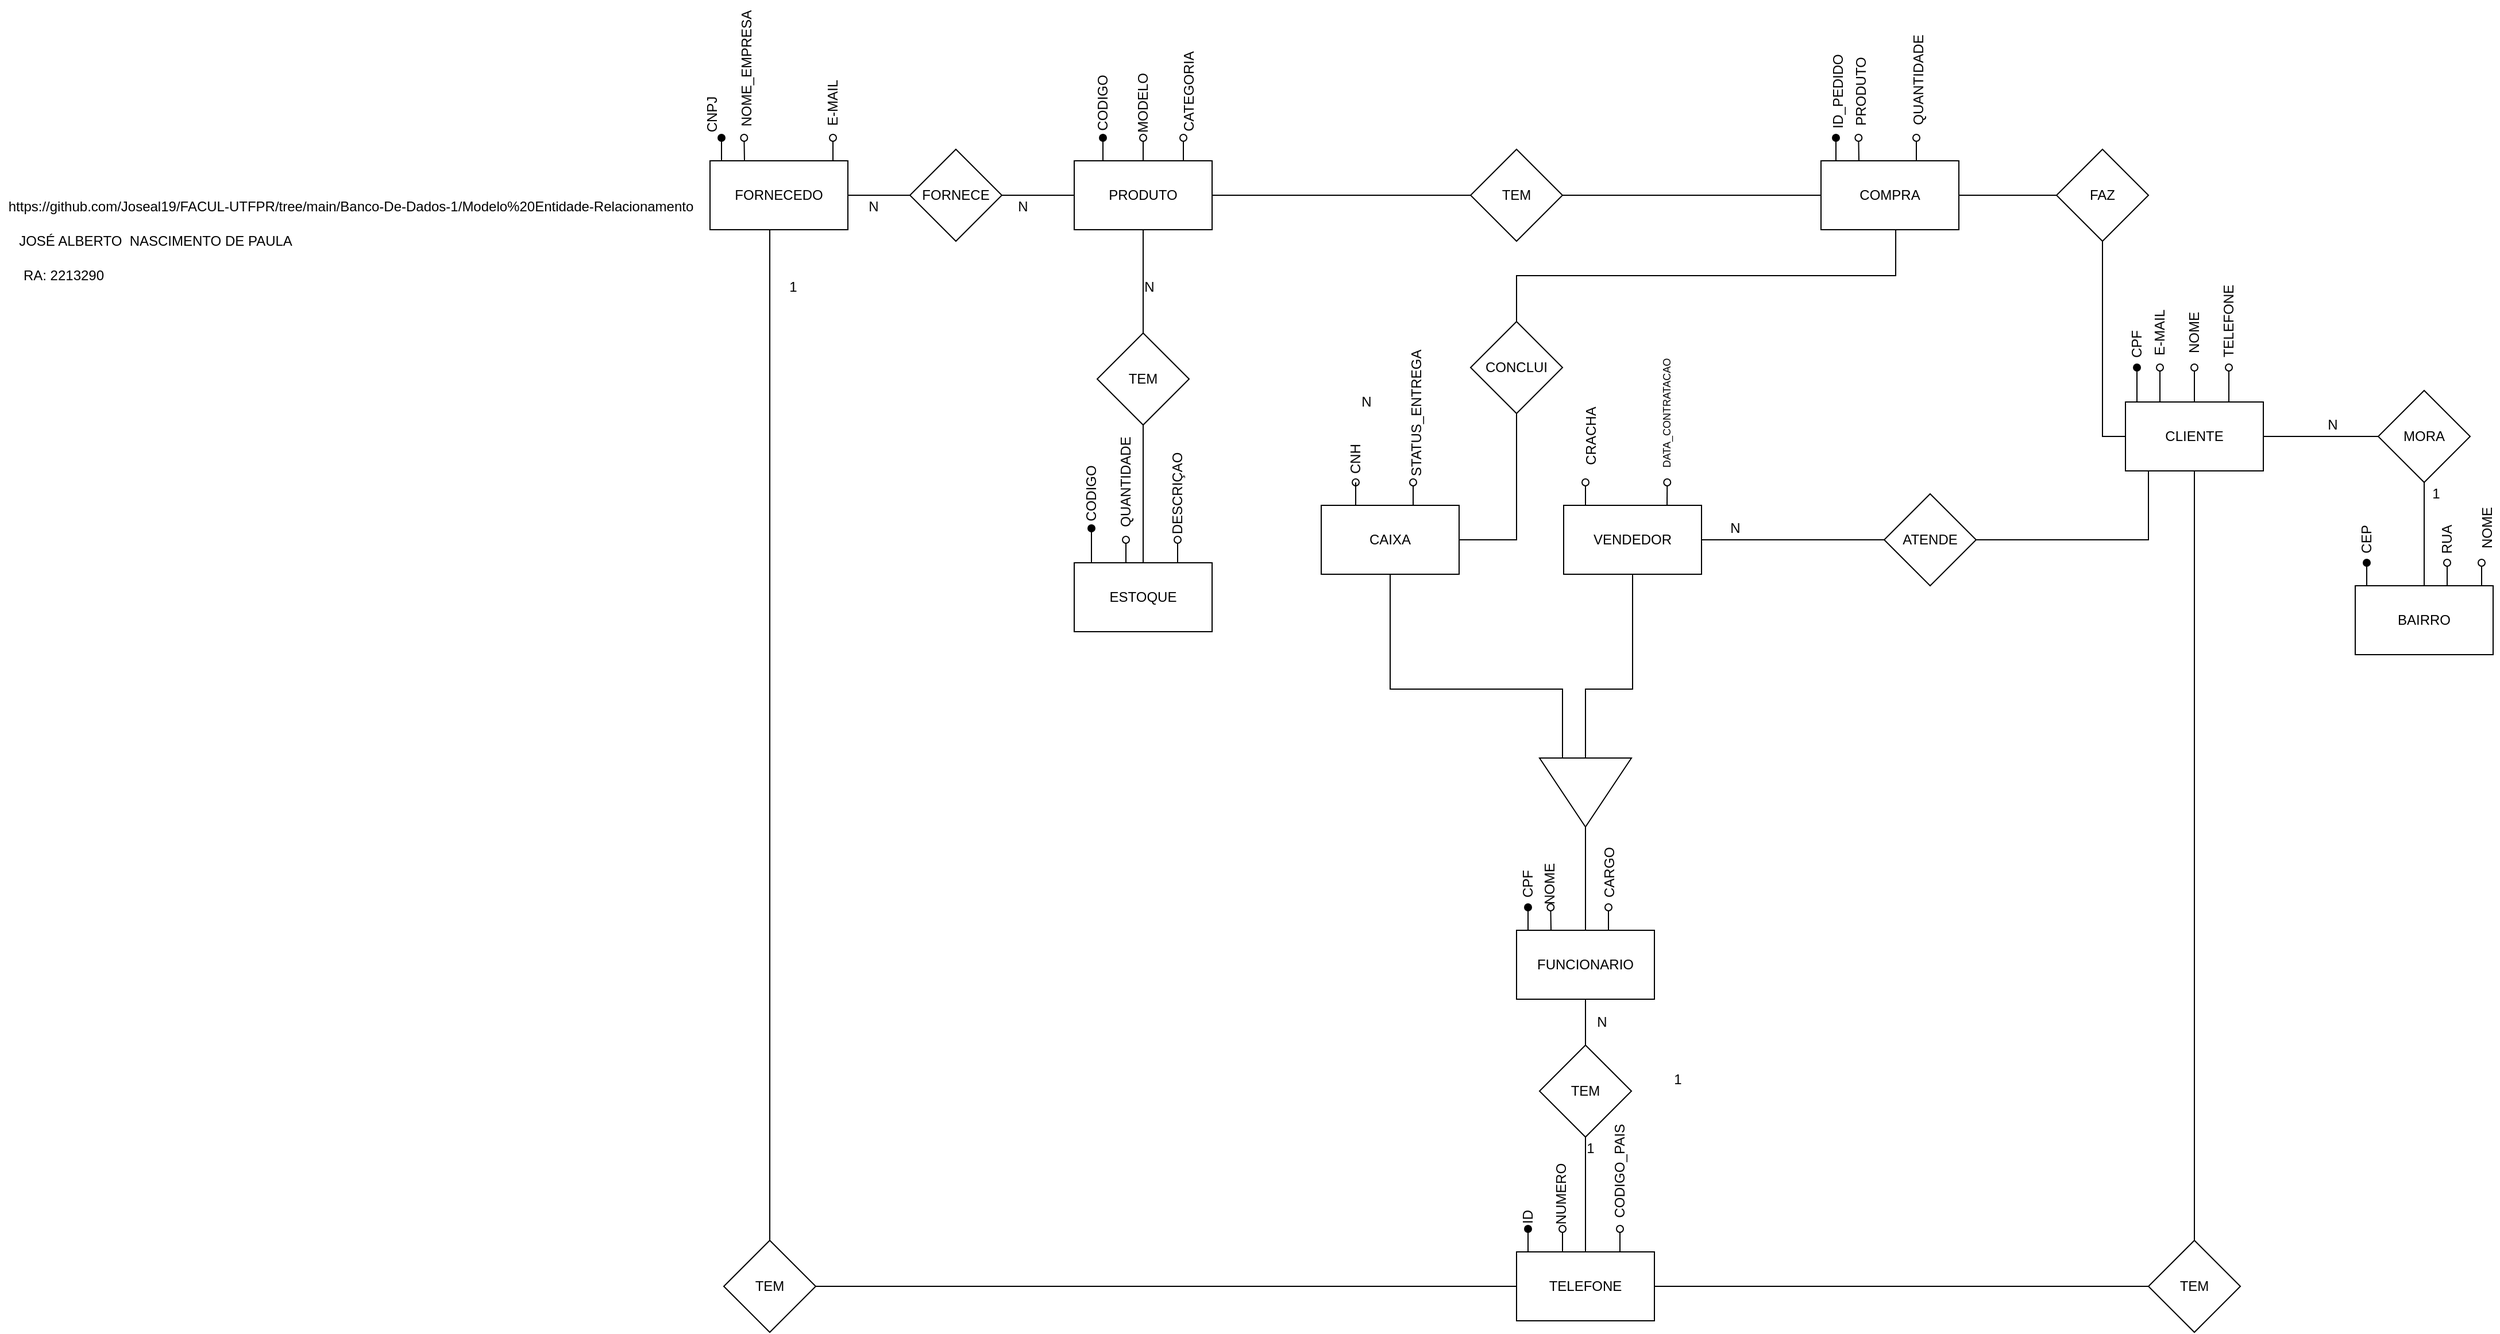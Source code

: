<mxfile version="17.4.3" type="github">
  <diagram id="Hc7lsqqkSUxHhg8s1E7W" name="Page-1">
    <mxGraphModel dx="1965" dy="1801" grid="1" gridSize="10" guides="1" tooltips="1" connect="1" arrows="1" fold="1" page="1" pageScale="1" pageWidth="827" pageHeight="1169" math="0" shadow="0">
      <root>
        <mxCell id="0" />
        <mxCell id="1" parent="0" />
        <mxCell id="PIWaCqFdl9PoiGD2TJqh-59" style="edgeStyle=orthogonalEdgeStyle;rounded=0;orthogonalLoop=1;jettySize=auto;html=1;exitX=0.25;exitY=0;exitDx=0;exitDy=0;endArrow=oval;endFill=1;" parent="1" source="PIWaCqFdl9PoiGD2TJqh-56" edge="1">
          <mxGeometry relative="1" as="geometry">
            <mxPoint x="1270" y="300" as="targetPoint" />
          </mxGeometry>
        </mxCell>
        <mxCell id="PIWaCqFdl9PoiGD2TJqh-61" style="edgeStyle=orthogonalEdgeStyle;rounded=0;orthogonalLoop=1;jettySize=auto;html=1;exitX=0.25;exitY=0;exitDx=0;exitDy=0;endArrow=oval;endFill=0;" parent="1" source="PIWaCqFdl9PoiGD2TJqh-56" edge="1">
          <mxGeometry relative="1" as="geometry">
            <mxPoint x="1290" y="300" as="targetPoint" />
          </mxGeometry>
        </mxCell>
        <mxCell id="PIWaCqFdl9PoiGD2TJqh-63" style="edgeStyle=orthogonalEdgeStyle;rounded=0;orthogonalLoop=1;jettySize=auto;html=1;exitX=0.5;exitY=0;exitDx=0;exitDy=0;endArrow=oval;endFill=0;" parent="1" source="PIWaCqFdl9PoiGD2TJqh-56" edge="1">
          <mxGeometry relative="1" as="geometry">
            <mxPoint x="1320" y="300" as="targetPoint" />
          </mxGeometry>
        </mxCell>
        <mxCell id="PIWaCqFdl9PoiGD2TJqh-65" style="edgeStyle=orthogonalEdgeStyle;rounded=0;orthogonalLoop=1;jettySize=auto;html=1;exitX=0.75;exitY=0;exitDx=0;exitDy=0;endArrow=oval;endFill=0;" parent="1" source="PIWaCqFdl9PoiGD2TJqh-56" edge="1">
          <mxGeometry relative="1" as="geometry">
            <mxPoint x="1350" y="300" as="targetPoint" />
          </mxGeometry>
        </mxCell>
        <mxCell id="PIWaCqFdl9PoiGD2TJqh-68" value="" style="edgeStyle=orthogonalEdgeStyle;rounded=0;orthogonalLoop=1;jettySize=auto;html=1;endArrow=none;endFill=0;" parent="1" source="PIWaCqFdl9PoiGD2TJqh-56" target="PIWaCqFdl9PoiGD2TJqh-67" edge="1">
          <mxGeometry relative="1" as="geometry" />
        </mxCell>
        <mxCell id="OBphBxY2XZtndYQNY2jK-30" value="" style="edgeStyle=orthogonalEdgeStyle;rounded=0;orthogonalLoop=1;jettySize=auto;html=1;endArrow=none;endFill=0;" edge="1" parent="1" source="PIWaCqFdl9PoiGD2TJqh-56" target="OBphBxY2XZtndYQNY2jK-29">
          <mxGeometry relative="1" as="geometry">
            <Array as="points">
              <mxPoint x="1240" y="360" />
            </Array>
          </mxGeometry>
        </mxCell>
        <mxCell id="PIWaCqFdl9PoiGD2TJqh-56" value="CLIENTE" style="whiteSpace=wrap;html=1;rounded=0;" parent="1" vertex="1">
          <mxGeometry x="1260" y="330" width="120" height="60" as="geometry" />
        </mxCell>
        <mxCell id="PIWaCqFdl9PoiGD2TJqh-60" value="CPF" style="text;html=1;align=center;verticalAlign=middle;resizable=0;points=[];autosize=1;strokeColor=none;fillColor=none;rotation=-90;" parent="1" vertex="1">
          <mxGeometry x="1250" y="270" width="40" height="20" as="geometry" />
        </mxCell>
        <mxCell id="PIWaCqFdl9PoiGD2TJqh-62" value="E-MAIL" style="text;html=1;align=center;verticalAlign=middle;resizable=0;points=[];autosize=1;strokeColor=none;fillColor=none;rotation=-90;" parent="1" vertex="1">
          <mxGeometry x="1260" y="260" width="60" height="20" as="geometry" />
        </mxCell>
        <mxCell id="PIWaCqFdl9PoiGD2TJqh-64" value="NOME" style="text;html=1;align=center;verticalAlign=middle;resizable=0;points=[];autosize=1;strokeColor=none;fillColor=none;rotation=-90;" parent="1" vertex="1">
          <mxGeometry x="1295" y="260" width="50" height="20" as="geometry" />
        </mxCell>
        <mxCell id="PIWaCqFdl9PoiGD2TJqh-66" value="TELEFONE" style="text;html=1;align=center;verticalAlign=middle;resizable=0;points=[];autosize=1;strokeColor=none;fillColor=none;rotation=-90;" parent="1" vertex="1">
          <mxGeometry x="1310" y="250" width="80" height="20" as="geometry" />
        </mxCell>
        <mxCell id="PIWaCqFdl9PoiGD2TJqh-70" value="" style="edgeStyle=orthogonalEdgeStyle;rounded=0;orthogonalLoop=1;jettySize=auto;html=1;endArrow=none;endFill=0;" parent="1" source="PIWaCqFdl9PoiGD2TJqh-67" target="PIWaCqFdl9PoiGD2TJqh-69" edge="1">
          <mxGeometry relative="1" as="geometry" />
        </mxCell>
        <mxCell id="PIWaCqFdl9PoiGD2TJqh-67" value="MORA" style="rhombus;whiteSpace=wrap;html=1;rounded=0;" parent="1" vertex="1">
          <mxGeometry x="1480" y="320" width="80" height="80" as="geometry" />
        </mxCell>
        <mxCell id="PIWaCqFdl9PoiGD2TJqh-71" style="edgeStyle=orthogonalEdgeStyle;rounded=0;orthogonalLoop=1;jettySize=auto;html=1;exitX=0.25;exitY=0;exitDx=0;exitDy=0;endArrow=oval;endFill=1;" parent="1" source="PIWaCqFdl9PoiGD2TJqh-69" edge="1">
          <mxGeometry relative="1" as="geometry">
            <mxPoint x="1470" y="470" as="targetPoint" />
          </mxGeometry>
        </mxCell>
        <mxCell id="PIWaCqFdl9PoiGD2TJqh-73" style="edgeStyle=orthogonalEdgeStyle;rounded=0;orthogonalLoop=1;jettySize=auto;html=1;exitX=0.75;exitY=0;exitDx=0;exitDy=0;endArrow=oval;endFill=0;" parent="1" source="PIWaCqFdl9PoiGD2TJqh-69" edge="1">
          <mxGeometry relative="1" as="geometry">
            <mxPoint x="1540" y="470" as="targetPoint" />
          </mxGeometry>
        </mxCell>
        <mxCell id="PIWaCqFdl9PoiGD2TJqh-76" style="edgeStyle=orthogonalEdgeStyle;rounded=0;orthogonalLoop=1;jettySize=auto;html=1;exitX=0.75;exitY=0;exitDx=0;exitDy=0;endArrow=oval;endFill=0;" parent="1" source="PIWaCqFdl9PoiGD2TJqh-69" edge="1">
          <mxGeometry relative="1" as="geometry">
            <mxPoint x="1570" y="470" as="targetPoint" />
          </mxGeometry>
        </mxCell>
        <mxCell id="PIWaCqFdl9PoiGD2TJqh-69" value="BAIRRO" style="whiteSpace=wrap;html=1;rounded=0;" parent="1" vertex="1">
          <mxGeometry x="1460" y="490" width="120" height="60" as="geometry" />
        </mxCell>
        <mxCell id="PIWaCqFdl9PoiGD2TJqh-72" value="CEP" style="text;html=1;align=center;verticalAlign=middle;resizable=0;points=[];autosize=1;strokeColor=none;fillColor=none;rotation=-90;" parent="1" vertex="1">
          <mxGeometry x="1450" y="440" width="40" height="20" as="geometry" />
        </mxCell>
        <mxCell id="PIWaCqFdl9PoiGD2TJqh-75" value="RUA" style="text;html=1;align=center;verticalAlign=middle;resizable=0;points=[];autosize=1;strokeColor=none;fillColor=none;rotation=-90;" parent="1" vertex="1">
          <mxGeometry x="1520" y="440" width="40" height="20" as="geometry" />
        </mxCell>
        <mxCell id="PIWaCqFdl9PoiGD2TJqh-78" value="NOME" style="text;html=1;align=center;verticalAlign=middle;resizable=0;points=[];autosize=1;strokeColor=none;fillColor=none;rotation=-90;" parent="1" vertex="1">
          <mxGeometry x="1550" y="430" width="50" height="20" as="geometry" />
        </mxCell>
        <mxCell id="PIWaCqFdl9PoiGD2TJqh-79" value="N" style="text;html=1;align=center;verticalAlign=middle;resizable=0;points=[];autosize=1;strokeColor=none;fillColor=none;" parent="1" vertex="1">
          <mxGeometry x="1430" y="340" width="20" height="20" as="geometry" />
        </mxCell>
        <mxCell id="PIWaCqFdl9PoiGD2TJqh-80" value="1" style="text;html=1;align=center;verticalAlign=middle;resizable=0;points=[];autosize=1;strokeColor=none;fillColor=none;" parent="1" vertex="1">
          <mxGeometry x="1520" y="400" width="20" height="20" as="geometry" />
        </mxCell>
        <mxCell id="OBphBxY2XZtndYQNY2jK-12" style="edgeStyle=orthogonalEdgeStyle;rounded=0;orthogonalLoop=1;jettySize=auto;html=1;endArrow=none;endFill=0;" edge="1" parent="1" source="PIWaCqFdl9PoiGD2TJqh-97" target="PIWaCqFdl9PoiGD2TJqh-113">
          <mxGeometry relative="1" as="geometry">
            <Array as="points">
              <mxPoint x="831" y="580" />
              <mxPoint x="790" y="580" />
            </Array>
          </mxGeometry>
        </mxCell>
        <mxCell id="OBphBxY2XZtndYQNY2jK-41" value="" style="edgeStyle=orthogonalEdgeStyle;rounded=0;orthogonalLoop=1;jettySize=auto;html=1;endArrow=none;endFill=0;" edge="1" parent="1" source="PIWaCqFdl9PoiGD2TJqh-97" target="OBphBxY2XZtndYQNY2jK-40">
          <mxGeometry relative="1" as="geometry">
            <Array as="points">
              <mxPoint x="1055" y="455" />
            </Array>
          </mxGeometry>
        </mxCell>
        <mxCell id="OBphBxY2XZtndYQNY2jK-43" style="edgeStyle=orthogonalEdgeStyle;rounded=0;orthogonalLoop=1;jettySize=auto;html=1;exitX=0.75;exitY=0;exitDx=0;exitDy=0;endArrow=oval;endFill=0;" edge="1" parent="1" source="PIWaCqFdl9PoiGD2TJqh-97">
          <mxGeometry relative="1" as="geometry">
            <mxPoint x="861.143" y="400" as="targetPoint" />
          </mxGeometry>
        </mxCell>
        <mxCell id="OBphBxY2XZtndYQNY2jK-108" style="edgeStyle=orthogonalEdgeStyle;rounded=0;orthogonalLoop=1;jettySize=auto;html=1;exitX=0.25;exitY=0;exitDx=0;exitDy=0;fontSize=9;endArrow=oval;endFill=0;" edge="1" parent="1" source="PIWaCqFdl9PoiGD2TJqh-97">
          <mxGeometry relative="1" as="geometry">
            <mxPoint x="790" y="400" as="targetPoint" />
          </mxGeometry>
        </mxCell>
        <mxCell id="PIWaCqFdl9PoiGD2TJqh-97" value="VENDEDOR" style="whiteSpace=wrap;html=1;rounded=0;" parent="1" vertex="1">
          <mxGeometry x="771" y="420" width="120" height="60" as="geometry" />
        </mxCell>
        <mxCell id="PIWaCqFdl9PoiGD2TJqh-106" style="edgeStyle=orthogonalEdgeStyle;rounded=0;orthogonalLoop=1;jettySize=auto;html=1;exitX=0.75;exitY=0;exitDx=0;exitDy=0;endArrow=oval;endFill=0;" parent="1" source="PIWaCqFdl9PoiGD2TJqh-107" edge="1">
          <mxGeometry relative="1" as="geometry">
            <mxPoint x="640" y="400" as="targetPoint" />
          </mxGeometry>
        </mxCell>
        <mxCell id="PIWaCqFdl9PoiGD2TJqh-111" style="edgeStyle=orthogonalEdgeStyle;rounded=0;orthogonalLoop=1;jettySize=auto;html=1;exitX=0.25;exitY=0;exitDx=0;exitDy=0;endArrow=oval;endFill=0;" parent="1" source="PIWaCqFdl9PoiGD2TJqh-107" edge="1">
          <mxGeometry relative="1" as="geometry">
            <mxPoint x="590" y="400" as="targetPoint" />
          </mxGeometry>
        </mxCell>
        <mxCell id="OBphBxY2XZtndYQNY2jK-147" style="edgeStyle=orthogonalEdgeStyle;rounded=0;orthogonalLoop=1;jettySize=auto;html=1;fontSize=12;endArrow=none;endFill=0;entryX=0;entryY=0.75;entryDx=0;entryDy=0;" edge="1" parent="1" source="PIWaCqFdl9PoiGD2TJqh-107" target="PIWaCqFdl9PoiGD2TJqh-113">
          <mxGeometry relative="1" as="geometry">
            <mxPoint x="770" y="630.0" as="targetPoint" />
            <Array as="points">
              <mxPoint x="620" y="580" />
              <mxPoint x="770" y="580" />
            </Array>
          </mxGeometry>
        </mxCell>
        <mxCell id="OBphBxY2XZtndYQNY2jK-148" style="edgeStyle=orthogonalEdgeStyle;rounded=0;orthogonalLoop=1;jettySize=auto;html=1;fontSize=12;endArrow=none;endFill=0;" edge="1" parent="1" source="PIWaCqFdl9PoiGD2TJqh-107" target="OBphBxY2XZtndYQNY2jK-149">
          <mxGeometry relative="1" as="geometry">
            <mxPoint x="730" y="300" as="targetPoint" />
          </mxGeometry>
        </mxCell>
        <mxCell id="PIWaCqFdl9PoiGD2TJqh-107" value="CAIXA" style="whiteSpace=wrap;html=1;rounded=0;" parent="1" vertex="1">
          <mxGeometry x="560" y="420" width="120" height="60" as="geometry" />
        </mxCell>
        <mxCell id="OBphBxY2XZtndYQNY2jK-9" value="" style="edgeStyle=orthogonalEdgeStyle;rounded=0;orthogonalLoop=1;jettySize=auto;html=1;endArrow=none;endFill=0;" edge="1" parent="1" source="PIWaCqFdl9PoiGD2TJqh-112" target="PIWaCqFdl9PoiGD2TJqh-107">
          <mxGeometry relative="1" as="geometry" />
        </mxCell>
        <mxCell id="PIWaCqFdl9PoiGD2TJqh-112" value="CNH" style="text;html=1;align=center;verticalAlign=middle;resizable=0;points=[];autosize=1;strokeColor=none;fillColor=none;rotation=-90;" parent="1" vertex="1">
          <mxGeometry x="570" y="370" width="40" height="20" as="geometry" />
        </mxCell>
        <mxCell id="PIWaCqFdl9PoiGD2TJqh-120" value="" style="edgeStyle=orthogonalEdgeStyle;rounded=0;orthogonalLoop=1;jettySize=auto;html=1;endArrow=none;endFill=0;" parent="1" source="PIWaCqFdl9PoiGD2TJqh-113" target="PIWaCqFdl9PoiGD2TJqh-119" edge="1">
          <mxGeometry relative="1" as="geometry" />
        </mxCell>
        <mxCell id="PIWaCqFdl9PoiGD2TJqh-113" value="" style="triangle;whiteSpace=wrap;html=1;rotation=90;" parent="1" vertex="1">
          <mxGeometry x="760" y="630" width="60" height="80" as="geometry" />
        </mxCell>
        <mxCell id="PIWaCqFdl9PoiGD2TJqh-121" style="edgeStyle=orthogonalEdgeStyle;rounded=0;orthogonalLoop=1;jettySize=auto;html=1;exitX=0.25;exitY=0;exitDx=0;exitDy=0;endArrow=oval;endFill=1;" parent="1" source="PIWaCqFdl9PoiGD2TJqh-119" edge="1">
          <mxGeometry relative="1" as="geometry">
            <mxPoint x="740" y="770" as="targetPoint" />
          </mxGeometry>
        </mxCell>
        <mxCell id="PIWaCqFdl9PoiGD2TJqh-123" style="edgeStyle=orthogonalEdgeStyle;rounded=0;orthogonalLoop=1;jettySize=auto;html=1;exitX=0.25;exitY=0;exitDx=0;exitDy=0;endArrow=oval;endFill=0;" parent="1" source="PIWaCqFdl9PoiGD2TJqh-119" edge="1">
          <mxGeometry relative="1" as="geometry">
            <mxPoint x="759.667" y="770" as="targetPoint" />
          </mxGeometry>
        </mxCell>
        <mxCell id="PIWaCqFdl9PoiGD2TJqh-125" style="edgeStyle=orthogonalEdgeStyle;rounded=0;orthogonalLoop=1;jettySize=auto;html=1;exitX=0.75;exitY=0;exitDx=0;exitDy=0;endArrow=oval;endFill=0;" parent="1" source="PIWaCqFdl9PoiGD2TJqh-119" edge="1">
          <mxGeometry relative="1" as="geometry">
            <mxPoint x="810" y="770" as="targetPoint" />
          </mxGeometry>
        </mxCell>
        <mxCell id="PIWaCqFdl9PoiGD2TJqh-119" value="FUNCIONARIO" style="whiteSpace=wrap;html=1;" parent="1" vertex="1">
          <mxGeometry x="730" y="790" width="120" height="60" as="geometry" />
        </mxCell>
        <mxCell id="PIWaCqFdl9PoiGD2TJqh-122" value="CPF" style="text;html=1;align=center;verticalAlign=middle;resizable=0;points=[];autosize=1;strokeColor=none;fillColor=none;rotation=-90;" parent="1" vertex="1">
          <mxGeometry x="720" y="740" width="40" height="20" as="geometry" />
        </mxCell>
        <mxCell id="PIWaCqFdl9PoiGD2TJqh-124" value="NOME" style="text;html=1;align=center;verticalAlign=middle;resizable=0;points=[];autosize=1;strokeColor=none;fillColor=none;rotation=-90;" parent="1" vertex="1">
          <mxGeometry x="734" y="740" width="50" height="20" as="geometry" />
        </mxCell>
        <mxCell id="OBphBxY2XZtndYQNY2jK-33" value="" style="edgeStyle=orthogonalEdgeStyle;rounded=0;orthogonalLoop=1;jettySize=auto;html=1;endArrow=none;endFill=0;" edge="1" parent="1" source="PIWaCqFdl9PoiGD2TJqh-174" target="OBphBxY2XZtndYQNY2jK-32">
          <mxGeometry relative="1" as="geometry" />
        </mxCell>
        <mxCell id="PIWaCqFdl9PoiGD2TJqh-174" value="COMPRA" style="whiteSpace=wrap;html=1;" parent="1" vertex="1">
          <mxGeometry x="995" y="120" width="120" height="60" as="geometry" />
        </mxCell>
        <mxCell id="PIWaCqFdl9PoiGD2TJqh-176" style="edgeStyle=orthogonalEdgeStyle;rounded=0;orthogonalLoop=1;jettySize=auto;html=1;exitX=0.25;exitY=0;exitDx=0;exitDy=0;endArrow=oval;endFill=1;" parent="1" edge="1">
          <mxGeometry relative="1" as="geometry">
            <mxPoint x="1008" y="100" as="targetPoint" />
            <mxPoint x="1028" y="120" as="sourcePoint" />
          </mxGeometry>
        </mxCell>
        <mxCell id="PIWaCqFdl9PoiGD2TJqh-177" style="edgeStyle=orthogonalEdgeStyle;rounded=0;orthogonalLoop=1;jettySize=auto;html=1;exitX=0.25;exitY=0;exitDx=0;exitDy=0;endArrow=oval;endFill=0;" parent="1" edge="1">
          <mxGeometry relative="1" as="geometry">
            <mxPoint x="1027.667" y="100" as="targetPoint" />
            <mxPoint x="1028" y="120" as="sourcePoint" />
          </mxGeometry>
        </mxCell>
        <mxCell id="PIWaCqFdl9PoiGD2TJqh-178" style="edgeStyle=orthogonalEdgeStyle;rounded=0;orthogonalLoop=1;jettySize=auto;html=1;exitX=0.75;exitY=0;exitDx=0;exitDy=0;endArrow=oval;endFill=0;" parent="1" edge="1">
          <mxGeometry relative="1" as="geometry">
            <mxPoint x="1078.0" y="100" as="targetPoint" />
            <mxPoint x="1088.0" y="120" as="sourcePoint" />
          </mxGeometry>
        </mxCell>
        <mxCell id="PIWaCqFdl9PoiGD2TJqh-179" value="ID_PEDIDO" style="text;html=1;align=center;verticalAlign=middle;resizable=0;points=[];autosize=1;strokeColor=none;fillColor=none;rotation=-90;" parent="1" vertex="1">
          <mxGeometry x="970" y="50" width="80" height="20" as="geometry" />
        </mxCell>
        <mxCell id="PIWaCqFdl9PoiGD2TJqh-180" value="PRODUTO&lt;br&gt;" style="text;html=1;align=center;verticalAlign=middle;resizable=0;points=[];autosize=1;strokeColor=none;fillColor=none;rotation=-90;" parent="1" vertex="1">
          <mxGeometry x="990" y="50" width="80" height="20" as="geometry" />
        </mxCell>
        <mxCell id="PIWaCqFdl9PoiGD2TJqh-181" value="QUANTIDADE&lt;br&gt;" style="text;html=1;align=center;verticalAlign=middle;resizable=0;points=[];autosize=1;strokeColor=none;fillColor=none;rotation=-90;" parent="1" vertex="1">
          <mxGeometry x="1035" y="40" width="90" height="20" as="geometry" />
        </mxCell>
        <mxCell id="PIWaCqFdl9PoiGD2TJqh-198" style="edgeStyle=orthogonalEdgeStyle;rounded=0;orthogonalLoop=1;jettySize=auto;html=1;exitX=0.75;exitY=0;exitDx=0;exitDy=0;endArrow=oval;endFill=0;" parent="1" source="PIWaCqFdl9PoiGD2TJqh-191" edge="1">
          <mxGeometry relative="1" as="geometry">
            <mxPoint x="135" y="100" as="targetPoint" />
          </mxGeometry>
        </mxCell>
        <mxCell id="OBphBxY2XZtndYQNY2jK-27" value="" style="edgeStyle=orthogonalEdgeStyle;rounded=0;orthogonalLoop=1;jettySize=auto;html=1;endArrow=none;endFill=0;" edge="1" parent="1" source="PIWaCqFdl9PoiGD2TJqh-191" target="OBphBxY2XZtndYQNY2jK-26">
          <mxGeometry relative="1" as="geometry" />
        </mxCell>
        <mxCell id="PIWaCqFdl9PoiGD2TJqh-191" value="FORNECEDO" style="whiteSpace=wrap;html=1;" parent="1" vertex="1">
          <mxGeometry x="28" y="120" width="120" height="60" as="geometry" />
        </mxCell>
        <mxCell id="PIWaCqFdl9PoiGD2TJqh-192" style="edgeStyle=orthogonalEdgeStyle;rounded=0;orthogonalLoop=1;jettySize=auto;html=1;exitX=0.25;exitY=0;exitDx=0;exitDy=0;endArrow=oval;endFill=1;" parent="1" edge="1">
          <mxGeometry relative="1" as="geometry">
            <mxPoint x="38" y="100" as="targetPoint" />
            <mxPoint x="58" y="120" as="sourcePoint" />
          </mxGeometry>
        </mxCell>
        <mxCell id="PIWaCqFdl9PoiGD2TJqh-193" style="edgeStyle=orthogonalEdgeStyle;rounded=0;orthogonalLoop=1;jettySize=auto;html=1;exitX=0.25;exitY=0;exitDx=0;exitDy=0;endArrow=oval;endFill=0;" parent="1" edge="1">
          <mxGeometry relative="1" as="geometry">
            <mxPoint x="57.667" y="100" as="targetPoint" />
            <mxPoint x="58" y="120" as="sourcePoint" />
          </mxGeometry>
        </mxCell>
        <mxCell id="PIWaCqFdl9PoiGD2TJqh-195" value="CNPJ" style="text;html=1;align=center;verticalAlign=middle;resizable=0;points=[];autosize=1;strokeColor=none;fillColor=none;rotation=-90;" parent="1" vertex="1">
          <mxGeometry x="5" y="70" width="50" height="20" as="geometry" />
        </mxCell>
        <mxCell id="PIWaCqFdl9PoiGD2TJqh-196" value="NOME_EMPRESA" style="text;html=1;align=center;verticalAlign=middle;resizable=0;points=[];autosize=1;strokeColor=none;fillColor=none;rotation=-90;" parent="1" vertex="1">
          <mxGeometry y="30" width="120" height="20" as="geometry" />
        </mxCell>
        <mxCell id="PIWaCqFdl9PoiGD2TJqh-199" value="E-MAIL" style="text;html=1;align=center;verticalAlign=middle;resizable=0;points=[];autosize=1;strokeColor=none;fillColor=none;rotation=-90;" parent="1" vertex="1">
          <mxGeometry x="105" y="60" width="60" height="20" as="geometry" />
        </mxCell>
        <mxCell id="PIWaCqFdl9PoiGD2TJqh-223" value="JOSÉ ALBERTO&amp;nbsp; NASCIMENTO DE PAULA" style="text;html=1;align=center;verticalAlign=middle;resizable=0;points=[];autosize=1;strokeColor=none;fillColor=none;" parent="1" vertex="1">
          <mxGeometry x="-580" y="180" width="250" height="20" as="geometry" />
        </mxCell>
        <mxCell id="PIWaCqFdl9PoiGD2TJqh-224" value="RA: 2213290" style="text;html=1;align=center;verticalAlign=middle;resizable=0;points=[];autosize=1;strokeColor=none;fillColor=none;" parent="1" vertex="1">
          <mxGeometry x="-580" y="210" width="90" height="20" as="geometry" />
        </mxCell>
        <mxCell id="OBphBxY2XZtndYQNY2jK-49" value="" style="edgeStyle=orthogonalEdgeStyle;rounded=0;orthogonalLoop=1;jettySize=auto;html=1;endArrow=none;endFill=0;" edge="1" parent="1" source="OBphBxY2XZtndYQNY2jK-1" target="OBphBxY2XZtndYQNY2jK-48">
          <mxGeometry relative="1" as="geometry" />
        </mxCell>
        <mxCell id="OBphBxY2XZtndYQNY2jK-94" style="edgeStyle=orthogonalEdgeStyle;rounded=0;orthogonalLoop=1;jettySize=auto;html=1;exitX=0.25;exitY=0;exitDx=0;exitDy=0;endArrow=oval;endFill=1;" edge="1" parent="1" source="OBphBxY2XZtndYQNY2jK-1">
          <mxGeometry relative="1" as="geometry">
            <mxPoint x="740" y="1050" as="targetPoint" />
          </mxGeometry>
        </mxCell>
        <mxCell id="OBphBxY2XZtndYQNY2jK-96" style="edgeStyle=orthogonalEdgeStyle;rounded=0;orthogonalLoop=1;jettySize=auto;html=1;exitX=0.25;exitY=0;exitDx=0;exitDy=0;endArrow=oval;endFill=0;" edge="1" parent="1" source="OBphBxY2XZtndYQNY2jK-1">
          <mxGeometry relative="1" as="geometry">
            <mxPoint x="770" y="1050" as="targetPoint" />
          </mxGeometry>
        </mxCell>
        <mxCell id="OBphBxY2XZtndYQNY2jK-99" style="edgeStyle=orthogonalEdgeStyle;rounded=0;orthogonalLoop=1;jettySize=auto;html=1;exitX=0.75;exitY=0;exitDx=0;exitDy=0;endArrow=oval;endFill=0;" edge="1" parent="1" source="OBphBxY2XZtndYQNY2jK-1">
          <mxGeometry relative="1" as="geometry">
            <mxPoint x="820" y="1050" as="targetPoint" />
          </mxGeometry>
        </mxCell>
        <mxCell id="OBphBxY2XZtndYQNY2jK-144" style="edgeStyle=orthogonalEdgeStyle;rounded=0;orthogonalLoop=1;jettySize=auto;html=1;exitX=1;exitY=0.5;exitDx=0;exitDy=0;entryX=0;entryY=0.5;entryDx=0;entryDy=0;fontSize=12;endArrow=none;endFill=0;" edge="1" parent="1" source="OBphBxY2XZtndYQNY2jK-1" target="OBphBxY2XZtndYQNY2jK-143">
          <mxGeometry relative="1" as="geometry" />
        </mxCell>
        <mxCell id="OBphBxY2XZtndYQNY2jK-1" value="TELEFONE" style="whiteSpace=wrap;html=1;" vertex="1" parent="1">
          <mxGeometry x="730" y="1070" width="120" height="60" as="geometry" />
        </mxCell>
        <mxCell id="OBphBxY2XZtndYQNY2jK-59" value="" style="edgeStyle=orthogonalEdgeStyle;rounded=0;orthogonalLoop=1;jettySize=auto;html=1;endArrow=none;endFill=0;" edge="1" parent="1" source="OBphBxY2XZtndYQNY2jK-26" target="OBphBxY2XZtndYQNY2jK-55">
          <mxGeometry relative="1" as="geometry" />
        </mxCell>
        <mxCell id="OBphBxY2XZtndYQNY2jK-26" value="FORNECE" style="rhombus;whiteSpace=wrap;html=1;" vertex="1" parent="1">
          <mxGeometry x="202" y="110" width="80" height="80" as="geometry" />
        </mxCell>
        <mxCell id="OBphBxY2XZtndYQNY2jK-31" style="edgeStyle=orthogonalEdgeStyle;rounded=0;orthogonalLoop=1;jettySize=auto;html=1;entryX=1;entryY=0.5;entryDx=0;entryDy=0;endArrow=none;endFill=0;" edge="1" parent="1" source="OBphBxY2XZtndYQNY2jK-29" target="PIWaCqFdl9PoiGD2TJqh-174">
          <mxGeometry relative="1" as="geometry">
            <Array as="points">
              <mxPoint x="1200" y="150" />
            </Array>
          </mxGeometry>
        </mxCell>
        <mxCell id="OBphBxY2XZtndYQNY2jK-29" value="FAZ" style="rhombus;whiteSpace=wrap;html=1;rounded=0;" vertex="1" parent="1">
          <mxGeometry x="1200" y="110" width="80" height="80" as="geometry" />
        </mxCell>
        <mxCell id="OBphBxY2XZtndYQNY2jK-32" value="TEM" style="rhombus;whiteSpace=wrap;html=1;" vertex="1" parent="1">
          <mxGeometry x="690" y="110" width="80" height="80" as="geometry" />
        </mxCell>
        <mxCell id="OBphBxY2XZtndYQNY2jK-146" style="edgeStyle=orthogonalEdgeStyle;rounded=0;orthogonalLoop=1;jettySize=auto;html=1;fontSize=12;endArrow=none;endFill=0;entryX=0;entryY=1;entryDx=0;entryDy=0;" edge="1" parent="1" source="OBphBxY2XZtndYQNY2jK-40" target="PIWaCqFdl9PoiGD2TJqh-56">
          <mxGeometry relative="1" as="geometry">
            <mxPoint x="1270" y="400" as="targetPoint" />
            <Array as="points">
              <mxPoint x="1280" y="450" />
              <mxPoint x="1280" y="390" />
            </Array>
          </mxGeometry>
        </mxCell>
        <mxCell id="OBphBxY2XZtndYQNY2jK-40" value="ATENDE" style="rhombus;whiteSpace=wrap;html=1;rounded=0;" vertex="1" parent="1">
          <mxGeometry x="1050" y="410" width="80" height="80" as="geometry" />
        </mxCell>
        <mxCell id="OBphBxY2XZtndYQNY2jK-51" style="edgeStyle=orthogonalEdgeStyle;rounded=0;orthogonalLoop=1;jettySize=auto;html=1;exitX=0.5;exitY=0;exitDx=0;exitDy=0;entryX=0.5;entryY=1;entryDx=0;entryDy=0;endArrow=none;endFill=0;" edge="1" parent="1" source="OBphBxY2XZtndYQNY2jK-48" target="PIWaCqFdl9PoiGD2TJqh-119">
          <mxGeometry relative="1" as="geometry" />
        </mxCell>
        <mxCell id="OBphBxY2XZtndYQNY2jK-52" style="edgeStyle=orthogonalEdgeStyle;rounded=0;orthogonalLoop=1;jettySize=auto;html=1;endArrow=none;endFill=0;exitX=0.5;exitY=0;exitDx=0;exitDy=0;" edge="1" parent="1" source="OBphBxY2XZtndYQNY2jK-139" target="PIWaCqFdl9PoiGD2TJqh-191">
          <mxGeometry relative="1" as="geometry">
            <mxPoint x="390" y="500.0" as="targetPoint" />
            <mxPoint x="88" y="940" as="sourcePoint" />
            <Array as="points">
              <mxPoint x="80" y="590" />
              <mxPoint x="80" y="590" />
            </Array>
          </mxGeometry>
        </mxCell>
        <mxCell id="OBphBxY2XZtndYQNY2jK-48" value="TEM" style="rhombus;whiteSpace=wrap;html=1;" vertex="1" parent="1">
          <mxGeometry x="750" y="890" width="80" height="80" as="geometry" />
        </mxCell>
        <mxCell id="OBphBxY2XZtndYQNY2jK-68" style="edgeStyle=orthogonalEdgeStyle;rounded=0;orthogonalLoop=1;jettySize=auto;html=1;exitX=0.25;exitY=0;exitDx=0;exitDy=0;endArrow=oval;endFill=1;" edge="1" parent="1" source="OBphBxY2XZtndYQNY2jK-55">
          <mxGeometry relative="1" as="geometry">
            <mxPoint x="370" y="100" as="targetPoint" />
          </mxGeometry>
        </mxCell>
        <mxCell id="OBphBxY2XZtndYQNY2jK-93" style="edgeStyle=orthogonalEdgeStyle;rounded=0;orthogonalLoop=1;jettySize=auto;html=1;entryX=0;entryY=0.5;entryDx=0;entryDy=0;endArrow=none;endFill=0;" edge="1" parent="1" source="OBphBxY2XZtndYQNY2jK-55" target="OBphBxY2XZtndYQNY2jK-32">
          <mxGeometry relative="1" as="geometry" />
        </mxCell>
        <mxCell id="OBphBxY2XZtndYQNY2jK-101" style="edgeStyle=orthogonalEdgeStyle;rounded=0;orthogonalLoop=1;jettySize=auto;html=1;endArrow=oval;endFill=0;" edge="1" parent="1" source="OBphBxY2XZtndYQNY2jK-55">
          <mxGeometry relative="1" as="geometry">
            <mxPoint x="405" y="100" as="targetPoint" />
          </mxGeometry>
        </mxCell>
        <mxCell id="OBphBxY2XZtndYQNY2jK-104" style="edgeStyle=orthogonalEdgeStyle;rounded=0;orthogonalLoop=1;jettySize=auto;html=1;exitX=0.75;exitY=0;exitDx=0;exitDy=0;endArrow=oval;endFill=0;" edge="1" parent="1" source="OBphBxY2XZtndYQNY2jK-55">
          <mxGeometry relative="1" as="geometry">
            <mxPoint x="440" y="100" as="targetPoint" />
          </mxGeometry>
        </mxCell>
        <mxCell id="OBphBxY2XZtndYQNY2jK-55" value="PRODUTO" style="whiteSpace=wrap;html=1;" vertex="1" parent="1">
          <mxGeometry x="345" y="120" width="120" height="60" as="geometry" />
        </mxCell>
        <mxCell id="OBphBxY2XZtndYQNY2jK-64" value="" style="edgeStyle=orthogonalEdgeStyle;rounded=0;orthogonalLoop=1;jettySize=auto;html=1;endArrow=none;endFill=0;startArrow=none;" edge="1" parent="1" source="OBphBxY2XZtndYQNY2jK-130" target="OBphBxY2XZtndYQNY2jK-55">
          <mxGeometry relative="1" as="geometry">
            <mxPoint x="405" y="330" as="sourcePoint" />
          </mxGeometry>
        </mxCell>
        <mxCell id="OBphBxY2XZtndYQNY2jK-69" value="CODIGO" style="text;html=1;align=center;verticalAlign=middle;resizable=0;points=[];autosize=1;strokeColor=none;fillColor=none;rotation=-90;" vertex="1" parent="1">
          <mxGeometry x="340" y="60" width="60" height="20" as="geometry" />
        </mxCell>
        <mxCell id="OBphBxY2XZtndYQNY2jK-95" value="ID" style="text;html=1;align=center;verticalAlign=middle;resizable=0;points=[];autosize=1;strokeColor=none;fillColor=none;rotation=-90;" vertex="1" parent="1">
          <mxGeometry x="725" y="1030" width="30" height="20" as="geometry" />
        </mxCell>
        <mxCell id="OBphBxY2XZtndYQNY2jK-98" value="NUMERO" style="text;html=1;align=center;verticalAlign=middle;resizable=0;points=[];autosize=1;strokeColor=none;fillColor=none;rotation=-90;" vertex="1" parent="1">
          <mxGeometry x="734" y="1010" width="70" height="20" as="geometry" />
        </mxCell>
        <mxCell id="OBphBxY2XZtndYQNY2jK-100" value="CODIGO_PAIS" style="text;html=1;align=center;verticalAlign=middle;resizable=0;points=[];autosize=1;strokeColor=none;fillColor=none;rotation=-90;" vertex="1" parent="1">
          <mxGeometry x="770" y="990" width="100" height="20" as="geometry" />
        </mxCell>
        <mxCell id="OBphBxY2XZtndYQNY2jK-103" value="MODELO" style="text;html=1;align=center;verticalAlign=middle;resizable=0;points=[];autosize=1;strokeColor=none;fillColor=none;rotation=-90;" vertex="1" parent="1">
          <mxGeometry x="370" y="60" width="70" height="20" as="geometry" />
        </mxCell>
        <mxCell id="OBphBxY2XZtndYQNY2jK-105" value="CATEGORIA" style="text;html=1;align=center;verticalAlign=middle;resizable=0;points=[];autosize=1;strokeColor=none;fillColor=none;rotation=-90;" vertex="1" parent="1">
          <mxGeometry x="400" y="50" width="90" height="20" as="geometry" />
        </mxCell>
        <mxCell id="OBphBxY2XZtndYQNY2jK-106" value="STATUS_ENTREGA" style="text;html=1;align=center;verticalAlign=middle;resizable=0;points=[];autosize=1;strokeColor=none;fillColor=none;rotation=-90;" vertex="1" parent="1">
          <mxGeometry x="578" y="330" width="130" height="20" as="geometry" />
        </mxCell>
        <mxCell id="OBphBxY2XZtndYQNY2jK-107" value="&lt;font style=&quot;font-size: 9px&quot;&gt;DATA_CONTRATACAO&lt;/font&gt;" style="text;html=1;align=center;verticalAlign=middle;resizable=0;points=[];autosize=1;strokeColor=none;fillColor=none;rotation=-90;" vertex="1" parent="1">
          <mxGeometry x="805" y="330" width="110" height="20" as="geometry" />
        </mxCell>
        <mxCell id="OBphBxY2XZtndYQNY2jK-109" value="&lt;font style=&quot;font-size: 12px&quot;&gt;CRACHA&lt;/font&gt;" style="text;html=1;align=center;verticalAlign=middle;resizable=0;points=[];autosize=1;strokeColor=none;fillColor=none;fontSize=9;rotation=-90;" vertex="1" parent="1">
          <mxGeometry x="760" y="350" width="70" height="20" as="geometry" />
        </mxCell>
        <mxCell id="OBphBxY2XZtndYQNY2jK-111" value="&lt;font style=&quot;font-size: 12px&quot;&gt;CARGO&lt;/font&gt;" style="text;html=1;align=center;verticalAlign=middle;resizable=0;points=[];autosize=1;strokeColor=none;fillColor=none;fontSize=9;rotation=-90;" vertex="1" parent="1">
          <mxGeometry x="781" y="730" width="60" height="20" as="geometry" />
        </mxCell>
        <UserObject label="" link="https://github.com/Joseal19/FACUL-UTFPR/tree/main/Banco-De-Dados-1/Modelo%20Entidade-Relacionamento" id="OBphBxY2XZtndYQNY2jK-113">
          <mxCell style="shape=image;html=1;verticalAlign=top;verticalLabelPosition=bottom;labelBackgroundColor=#ffffff;imageAspect=0;aspect=fixed;image=https://cdn4.iconfinder.com/data/icons/socialcones/508/Github-128.png;fontSize=12;" vertex="1" parent="1">
            <mxGeometry x="-580" y="70" width="74" height="74" as="geometry" />
          </mxCell>
        </UserObject>
        <mxCell id="OBphBxY2XZtndYQNY2jK-116" value="N" style="text;html=1;align=center;verticalAlign=middle;resizable=0;points=[];autosize=1;strokeColor=none;fillColor=none;fontSize=12;" vertex="1" parent="1">
          <mxGeometry x="794" y="860" width="20" height="20" as="geometry" />
        </mxCell>
        <mxCell id="OBphBxY2XZtndYQNY2jK-117" value="1" style="text;html=1;align=center;verticalAlign=middle;resizable=0;points=[];autosize=1;strokeColor=none;fillColor=none;fontSize=12;" vertex="1" parent="1">
          <mxGeometry x="784" y="970" width="20" height="20" as="geometry" />
        </mxCell>
        <mxCell id="OBphBxY2XZtndYQNY2jK-118" value="1" style="text;html=1;align=center;verticalAlign=middle;resizable=0;points=[];autosize=1;strokeColor=none;fillColor=none;fontSize=12;" vertex="1" parent="1">
          <mxGeometry x="90" y="220" width="20" height="20" as="geometry" />
        </mxCell>
        <mxCell id="OBphBxY2XZtndYQNY2jK-119" value="1" style="text;html=1;align=center;verticalAlign=middle;resizable=0;points=[];autosize=1;strokeColor=none;fillColor=none;fontSize=12;" vertex="1" parent="1">
          <mxGeometry x="860" y="910" width="20" height="20" as="geometry" />
        </mxCell>
        <mxCell id="OBphBxY2XZtndYQNY2jK-120" value="N" style="text;html=1;align=center;verticalAlign=middle;resizable=0;points=[];autosize=1;strokeColor=none;fillColor=none;fontSize=12;" vertex="1" parent="1">
          <mxGeometry x="160" y="150" width="20" height="20" as="geometry" />
        </mxCell>
        <mxCell id="OBphBxY2XZtndYQNY2jK-121" value="N" style="text;html=1;align=center;verticalAlign=middle;resizable=0;points=[];autosize=1;strokeColor=none;fillColor=none;fontSize=12;" vertex="1" parent="1">
          <mxGeometry x="290" y="150" width="20" height="20" as="geometry" />
        </mxCell>
        <mxCell id="OBphBxY2XZtndYQNY2jK-122" value="N" style="text;html=1;align=center;verticalAlign=middle;resizable=0;points=[];autosize=1;strokeColor=none;fillColor=none;fontSize=12;" vertex="1" parent="1">
          <mxGeometry x="910" y="430" width="20" height="20" as="geometry" />
        </mxCell>
        <mxCell id="OBphBxY2XZtndYQNY2jK-124" value="N" style="text;html=1;align=center;verticalAlign=middle;resizable=0;points=[];autosize=1;strokeColor=none;fillColor=none;fontSize=12;" vertex="1" parent="1">
          <mxGeometry x="589" y="320" width="20" height="20" as="geometry" />
        </mxCell>
        <mxCell id="OBphBxY2XZtndYQNY2jK-129" value="N" style="text;html=1;align=center;verticalAlign=middle;resizable=0;points=[];autosize=1;strokeColor=none;fillColor=none;fontSize=12;" vertex="1" parent="1">
          <mxGeometry x="400" y="220" width="20" height="20" as="geometry" />
        </mxCell>
        <mxCell id="OBphBxY2XZtndYQNY2jK-132" value="" style="edgeStyle=orthogonalEdgeStyle;rounded=0;orthogonalLoop=1;jettySize=auto;html=1;fontSize=12;endArrow=none;endFill=0;" edge="1" parent="1" source="OBphBxY2XZtndYQNY2jK-130" target="OBphBxY2XZtndYQNY2jK-131">
          <mxGeometry relative="1" as="geometry" />
        </mxCell>
        <mxCell id="OBphBxY2XZtndYQNY2jK-133" style="edgeStyle=orthogonalEdgeStyle;rounded=0;orthogonalLoop=1;jettySize=auto;html=1;exitX=0.25;exitY=0;exitDx=0;exitDy=0;fontSize=12;endArrow=oval;endFill=1;" edge="1" parent="1" source="OBphBxY2XZtndYQNY2jK-131">
          <mxGeometry relative="1" as="geometry">
            <mxPoint x="360" y="440" as="targetPoint" />
          </mxGeometry>
        </mxCell>
        <mxCell id="OBphBxY2XZtndYQNY2jK-135" style="edgeStyle=orthogonalEdgeStyle;rounded=0;orthogonalLoop=1;jettySize=auto;html=1;exitX=0.75;exitY=0;exitDx=0;exitDy=0;fontSize=12;endArrow=oval;endFill=0;" edge="1" parent="1" source="OBphBxY2XZtndYQNY2jK-131">
          <mxGeometry relative="1" as="geometry">
            <mxPoint x="435" y="450" as="targetPoint" />
          </mxGeometry>
        </mxCell>
        <mxCell id="OBphBxY2XZtndYQNY2jK-137" style="edgeStyle=orthogonalEdgeStyle;rounded=0;orthogonalLoop=1;jettySize=auto;html=1;exitX=0.25;exitY=0;exitDx=0;exitDy=0;fontSize=12;endArrow=oval;endFill=0;" edge="1" parent="1" source="OBphBxY2XZtndYQNY2jK-131">
          <mxGeometry relative="1" as="geometry">
            <mxPoint x="390" y="450" as="targetPoint" />
          </mxGeometry>
        </mxCell>
        <mxCell id="OBphBxY2XZtndYQNY2jK-131" value="ESTOQUE" style="whiteSpace=wrap;html=1;" vertex="1" parent="1">
          <mxGeometry x="345" y="470" width="120" height="60" as="geometry" />
        </mxCell>
        <mxCell id="OBphBxY2XZtndYQNY2jK-134" value="CODIGO" style="text;html=1;align=center;verticalAlign=middle;resizable=0;points=[];autosize=1;strokeColor=none;fillColor=none;fontSize=12;rotation=-90;" vertex="1" parent="1">
          <mxGeometry x="330" y="400" width="60" height="20" as="geometry" />
        </mxCell>
        <mxCell id="OBphBxY2XZtndYQNY2jK-136" value="DESCRIÇAO" style="text;html=1;align=center;verticalAlign=middle;resizable=0;points=[];autosize=1;strokeColor=none;fillColor=none;fontSize=12;rotation=-90;" vertex="1" parent="1">
          <mxGeometry x="390" y="400" width="90" height="20" as="geometry" />
        </mxCell>
        <mxCell id="OBphBxY2XZtndYQNY2jK-138" value="QUANTIDADE" style="text;html=1;align=center;verticalAlign=middle;resizable=0;points=[];autosize=1;strokeColor=none;fillColor=none;fontSize=12;rotation=-90;" vertex="1" parent="1">
          <mxGeometry x="345" y="390" width="90" height="20" as="geometry" />
        </mxCell>
        <mxCell id="OBphBxY2XZtndYQNY2jK-140" style="edgeStyle=orthogonalEdgeStyle;rounded=0;orthogonalLoop=1;jettySize=auto;html=1;exitX=1;exitY=0.5;exitDx=0;exitDy=0;entryX=0;entryY=0.5;entryDx=0;entryDy=0;fontSize=12;endArrow=none;endFill=0;" edge="1" parent="1" source="OBphBxY2XZtndYQNY2jK-139" target="OBphBxY2XZtndYQNY2jK-1">
          <mxGeometry relative="1" as="geometry" />
        </mxCell>
        <mxCell id="OBphBxY2XZtndYQNY2jK-139" value="TEM" style="rhombus;whiteSpace=wrap;html=1;" vertex="1" parent="1">
          <mxGeometry x="40" y="1060" width="80" height="80" as="geometry" />
        </mxCell>
        <mxCell id="OBphBxY2XZtndYQNY2jK-145" style="edgeStyle=orthogonalEdgeStyle;rounded=0;orthogonalLoop=1;jettySize=auto;html=1;fontSize=12;endArrow=none;endFill=0;" edge="1" parent="1" source="OBphBxY2XZtndYQNY2jK-143" target="PIWaCqFdl9PoiGD2TJqh-56">
          <mxGeometry relative="1" as="geometry" />
        </mxCell>
        <mxCell id="OBphBxY2XZtndYQNY2jK-143" value="TEM" style="rhombus;whiteSpace=wrap;html=1;" vertex="1" parent="1">
          <mxGeometry x="1280" y="1060" width="80" height="80" as="geometry" />
        </mxCell>
        <mxCell id="OBphBxY2XZtndYQNY2jK-150" style="edgeStyle=orthogonalEdgeStyle;rounded=0;orthogonalLoop=1;jettySize=auto;html=1;exitX=0.5;exitY=0;exitDx=0;exitDy=0;entryX=0.542;entryY=1.008;entryDx=0;entryDy=0;entryPerimeter=0;fontSize=12;endArrow=none;endFill=0;" edge="1" parent="1" source="OBphBxY2XZtndYQNY2jK-149" target="PIWaCqFdl9PoiGD2TJqh-174">
          <mxGeometry relative="1" as="geometry" />
        </mxCell>
        <mxCell id="OBphBxY2XZtndYQNY2jK-149" value="CONCLUI" style="rhombus;whiteSpace=wrap;html=1;fontSize=12;" vertex="1" parent="1">
          <mxGeometry x="690" y="260" width="80" height="80" as="geometry" />
        </mxCell>
        <mxCell id="OBphBxY2XZtndYQNY2jK-130" value="TEM" style="rhombus;whiteSpace=wrap;html=1;fontSize=12;" vertex="1" parent="1">
          <mxGeometry x="365" y="270" width="80" height="80" as="geometry" />
        </mxCell>
        <mxCell id="OBphBxY2XZtndYQNY2jK-154" value="" style="edgeStyle=orthogonalEdgeStyle;rounded=0;orthogonalLoop=1;jettySize=auto;html=1;endArrow=none;endFill=0;" edge="1" parent="1" target="OBphBxY2XZtndYQNY2jK-130">
          <mxGeometry relative="1" as="geometry">
            <mxPoint x="405" y="350" as="sourcePoint" />
            <mxPoint x="405" y="180" as="targetPoint" />
            <Array as="points">
              <mxPoint x="405" y="350" />
              <mxPoint x="405" y="350" />
            </Array>
          </mxGeometry>
        </mxCell>
        <mxCell id="OBphBxY2XZtndYQNY2jK-155" value="https://github.com/Joseal19/FACUL-UTFPR/tree/main/Banco-De-Dados-1/Modelo%20Entidade-Relacionamento" style="text;html=1;align=center;verticalAlign=middle;resizable=0;points=[];autosize=1;strokeColor=none;fillColor=none;fontSize=12;" vertex="1" parent="1">
          <mxGeometry x="-590" y="150" width="610" height="20" as="geometry" />
        </mxCell>
      </root>
    </mxGraphModel>
  </diagram>
</mxfile>
